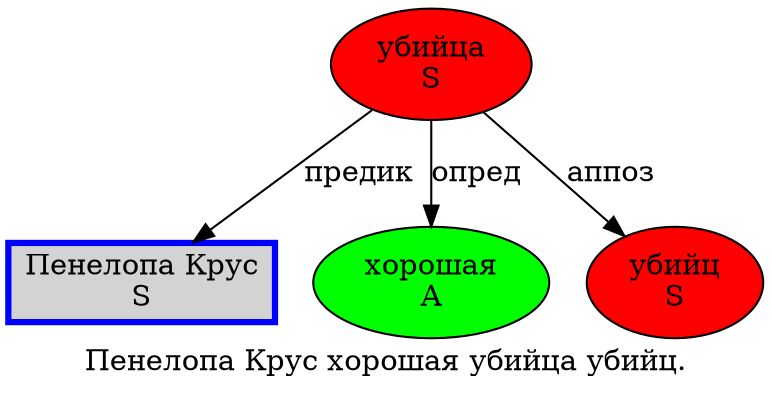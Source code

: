 digraph SENTENCE_28 {
	graph [label="Пенелопа Крус хорошая убийца убийц."]
	node [style=filled]
		0 [label="Пенелопа Крус
S" color=blue fillcolor=lightgray penwidth=3 shape=box]
		1 [label="хорошая
A" color="" fillcolor=green penwidth=1 shape=ellipse]
		2 [label="убийца
S" color="" fillcolor=red penwidth=1 shape=ellipse]
		3 [label="убийц
S" color="" fillcolor=red penwidth=1 shape=ellipse]
			2 -> 0 [label="предик"]
			2 -> 1 [label="опред"]
			2 -> 3 [label="аппоз"]
}